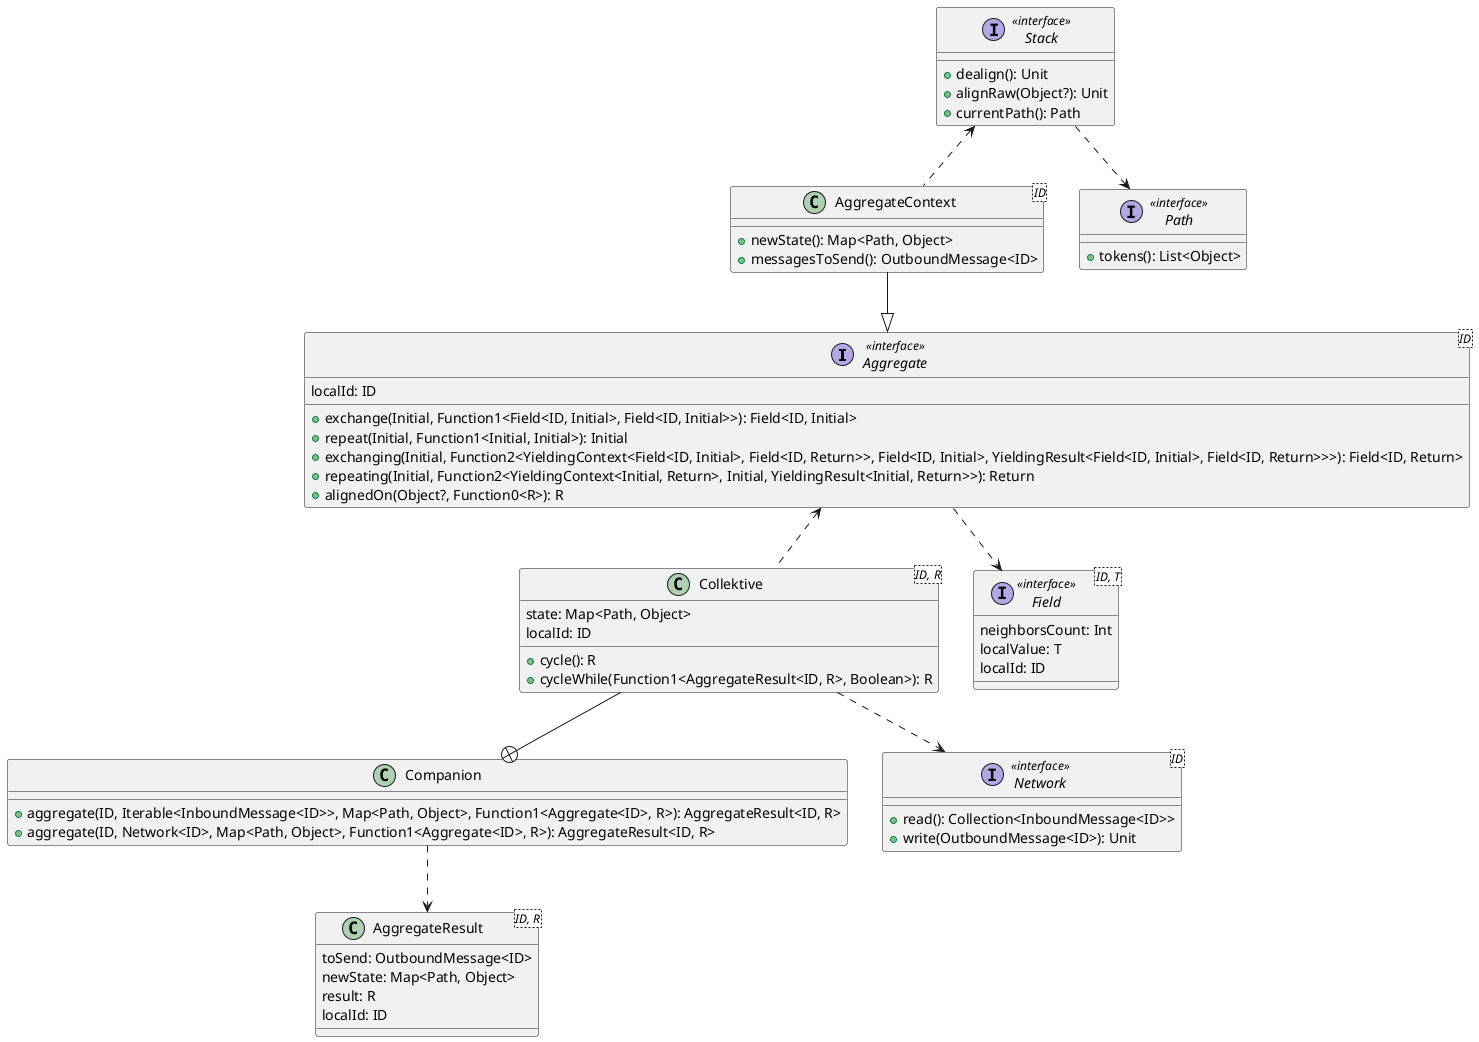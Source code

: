 @startuml

interface Aggregate<ID> << interface >> {
  + exchange(Initial, Function1<Field<ID, Initial>, Field<ID, Initial>>): Field<ID, Initial>
  + repeat(Initial, Function1<Initial, Initial>): Initial
  + exchanging(Initial, Function2<YieldingContext<Field<ID, Initial>, Field<ID, Return>>, Field<ID, Initial>, YieldingResult<Field<ID, Initial>, Field<ID, Return>>>): Field<ID, Return>
  + repeating(Initial, Function2<YieldingContext<Initial, Return>, Initial, YieldingResult<Initial, Return>>): Return
  + alignedOn(Object?, Function0<R>): R
   localId: ID
}

class AggregateContext<ID> {
  + newState(): Map<Path, Object>
  + messagesToSend(): OutboundMessage<ID>
}

class AggregateResult<ID, R> {
   toSend: OutboundMessage<ID>
   newState: Map<Path, Object>
   result: R
   localId: ID
}

class Collektive<ID, R> {
  + cycle(): R
  + cycleWhile(Function1<AggregateResult<ID, R>, Boolean>): R
   state: Map<Path, Object>
   localId: ID
}

class Companion {
  + aggregate(ID, Iterable<InboundMessage<ID>>, Map<Path, Object>, Function1<Aggregate<ID>, R>): AggregateResult<ID, R>
  + aggregate(ID, Network<ID>, Map<Path, Object>, Function1<Aggregate<ID>, R>): AggregateResult<ID, R>
}

interface Stack << interface >> {
  + dealign(): Unit
  + alignRaw(Object?): Unit
  + currentPath(): Path
}

interface Path << interface >> {
  + tokens(): List<Object>
}

interface Field<ID, T> << interface >> {
   neighborsCount: Int
   localValue: T
   localId: ID
}

interface Network<ID> << interface >> {
  + read(): Collection<InboundMessage<ID>>
  + write(OutboundMessage<ID>): Unit
}

Collektive --+ Companion
AggregateContext --|> Aggregate
Companion ..> AggregateResult
Aggregate ..> Field
Collektive .up.> Aggregate
Collektive ..> Network
Stack ..> Path
AggregateContext .up.> Stack

@enduml